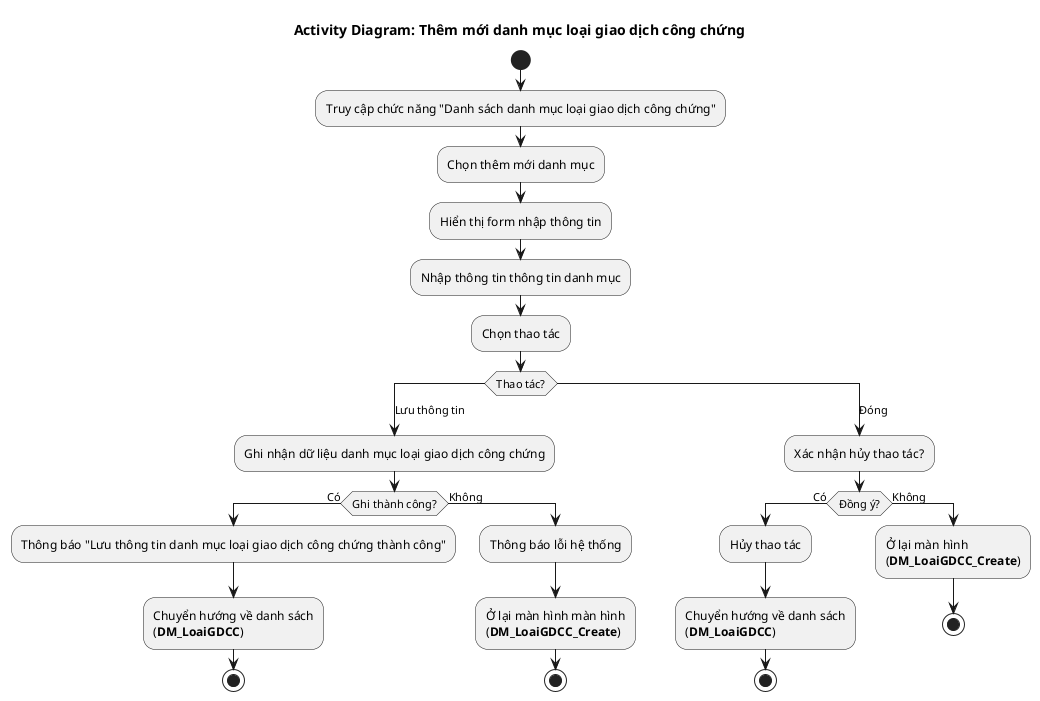 @startuml DM_LoaiGDCC_Create
!pragma layout smetana
title Activity Diagram: Thêm mới danh mục loại giao dịch công chứng
start
:Truy cập chức năng "Danh sách danh mục loại giao dịch công chứng";
:Chọn thêm mới danh mục;
:Hiển thị form nhập thông tin;
:Nhập thông tin thông tin danh mục;
  :Chọn thao tác;
  switch (Thao tác?)
    case (Lưu thông tin)
      :Ghi nhận dữ liệu danh mục loại giao dịch công chứng;
        if (Ghi thành công?) then (Có)
        :Thông báo "Lưu thông tin danh mục loại giao dịch công chứng thành công";
        :Chuyển hướng về danh sách\n(**DM_LoaiGDCC**);
        stop
      else (Không)
        :Thông báo lỗi hệ thống;
        :Ở lại màn hình màn hình\n(**DM_LoaiGDCC_Create**);
        stop
      endif
    case (Đóng)
      :Xác nhận hủy thao tác?;
      if (Đồng ý?) then (Có)
        :Hủy thao tác;
        :Chuyển hướng về danh sách\n(**DM_LoaiGDCC**);
        stop
      else (Không)
        :Ở lại màn hình\n(**DM_LoaiGDCC_Create**);
        stop
      endif
  endswitch
@enduml
